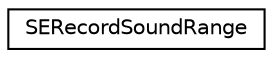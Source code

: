 digraph "Graphical Class Hierarchy"
{
  edge [fontname="Helvetica",fontsize="10",labelfontname="Helvetica",labelfontsize="10"];
  node [fontname="Helvetica",fontsize="10",shape=record];
  rankdir="LR";
  Node1 [label="SERecordSoundRange",height=0.2,width=0.4,color="black", fillcolor="white", style="filled",URL="$struct_s_e_record_sound_range.html"];
}
